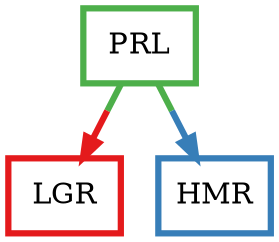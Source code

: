 digraph barS {
	{
		rank=same
	2 [shape=box,penwidth=3,colorscheme=set19,color=3,label="PRL"]
	}
	{
		rank=same
		1 [shape=box,penwidth=3,colorscheme=set19,color=1,label="LGR"]
		0 [shape=box,penwidth=3,colorscheme=set19,color=2,label="HMR"]
	}
	2 -> 0 [penwidth=3,colorscheme=set19,color="3;0.5:2"]
	2 -> 1 [penwidth=3,colorscheme=set19,color="3;0.5:1"]
}
